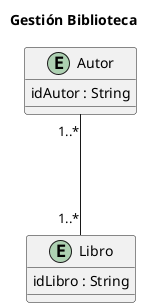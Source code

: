@startuml IRs_sistema_de_compras
title Gestión Biblioteca

Entity Autor {
    idAutor : String
}

Entity Libro {
    idLibro : String
}

Autor "1..*" --- "1..*" Libro

@enduml